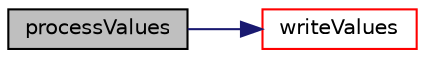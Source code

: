 digraph "processValues"
{
  bgcolor="transparent";
  edge [fontname="Helvetica",fontsize="10",labelfontname="Helvetica",labelfontsize="10"];
  node [fontname="Helvetica",fontsize="10",shape=record];
  rankdir="LR";
  Node693 [label="processValues",height=0.2,width=0.4,color="black", fillcolor="grey75", style="filled", fontcolor="black"];
  Node693 -> Node694 [color="midnightblue",fontsize="10",style="solid",fontname="Helvetica"];
  Node694 [label="writeValues",height=0.2,width=0.4,color="red",URL="$a24185.html#a930c8e90522f733f078680b6ce4994c1",tooltip="Templated helper function to output field values. "];
}
